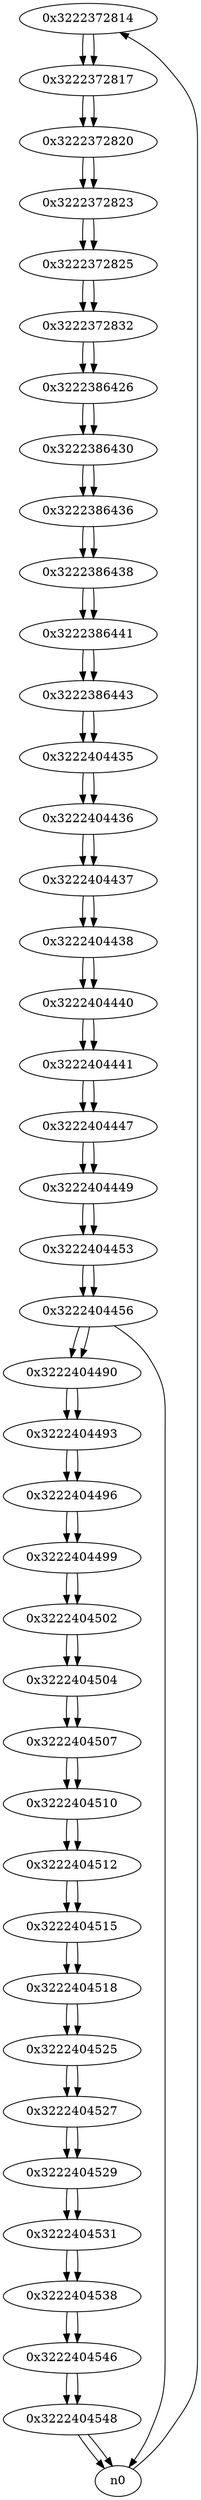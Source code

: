 digraph G{
/* nodes */
  n1 [label="0x3222372814"]
  n2 [label="0x3222372817"]
  n3 [label="0x3222372820"]
  n4 [label="0x3222372823"]
  n5 [label="0x3222372825"]
  n6 [label="0x3222372832"]
  n7 [label="0x3222386426"]
  n8 [label="0x3222386430"]
  n9 [label="0x3222386436"]
  n10 [label="0x3222386438"]
  n11 [label="0x3222386441"]
  n12 [label="0x3222386443"]
  n13 [label="0x3222404435"]
  n14 [label="0x3222404436"]
  n15 [label="0x3222404437"]
  n16 [label="0x3222404438"]
  n17 [label="0x3222404440"]
  n18 [label="0x3222404441"]
  n19 [label="0x3222404447"]
  n20 [label="0x3222404449"]
  n21 [label="0x3222404453"]
  n22 [label="0x3222404456"]
  n23 [label="0x3222404490"]
  n24 [label="0x3222404493"]
  n25 [label="0x3222404496"]
  n26 [label="0x3222404499"]
  n27 [label="0x3222404502"]
  n28 [label="0x3222404504"]
  n29 [label="0x3222404507"]
  n30 [label="0x3222404510"]
  n31 [label="0x3222404512"]
  n32 [label="0x3222404515"]
  n33 [label="0x3222404518"]
  n34 [label="0x3222404525"]
  n35 [label="0x3222404527"]
  n36 [label="0x3222404529"]
  n37 [label="0x3222404531"]
  n38 [label="0x3222404538"]
  n39 [label="0x3222404546"]
  n40 [label="0x3222404548"]
/* edges */
n1 -> n2;
n0 -> n1;
n2 -> n3;
n1 -> n2;
n3 -> n4;
n2 -> n3;
n4 -> n5;
n3 -> n4;
n5 -> n6;
n4 -> n5;
n6 -> n7;
n5 -> n6;
n7 -> n8;
n6 -> n7;
n8 -> n9;
n7 -> n8;
n9 -> n10;
n8 -> n9;
n10 -> n11;
n9 -> n10;
n11 -> n12;
n10 -> n11;
n12 -> n13;
n11 -> n12;
n13 -> n14;
n12 -> n13;
n14 -> n15;
n13 -> n14;
n15 -> n16;
n14 -> n15;
n16 -> n17;
n15 -> n16;
n17 -> n18;
n16 -> n17;
n18 -> n19;
n17 -> n18;
n19 -> n20;
n18 -> n19;
n20 -> n21;
n19 -> n20;
n21 -> n22;
n20 -> n21;
n22 -> n23;
n22 -> n0;
n21 -> n22;
n23 -> n24;
n22 -> n23;
n24 -> n25;
n23 -> n24;
n25 -> n26;
n24 -> n25;
n26 -> n27;
n25 -> n26;
n27 -> n28;
n26 -> n27;
n28 -> n29;
n27 -> n28;
n29 -> n30;
n28 -> n29;
n30 -> n31;
n29 -> n30;
n31 -> n32;
n30 -> n31;
n32 -> n33;
n31 -> n32;
n33 -> n34;
n32 -> n33;
n34 -> n35;
n33 -> n34;
n35 -> n36;
n34 -> n35;
n36 -> n37;
n35 -> n36;
n37 -> n38;
n36 -> n37;
n38 -> n39;
n37 -> n38;
n39 -> n40;
n38 -> n39;
n40 -> n0;
n40 -> n0;
n39 -> n40;
}
